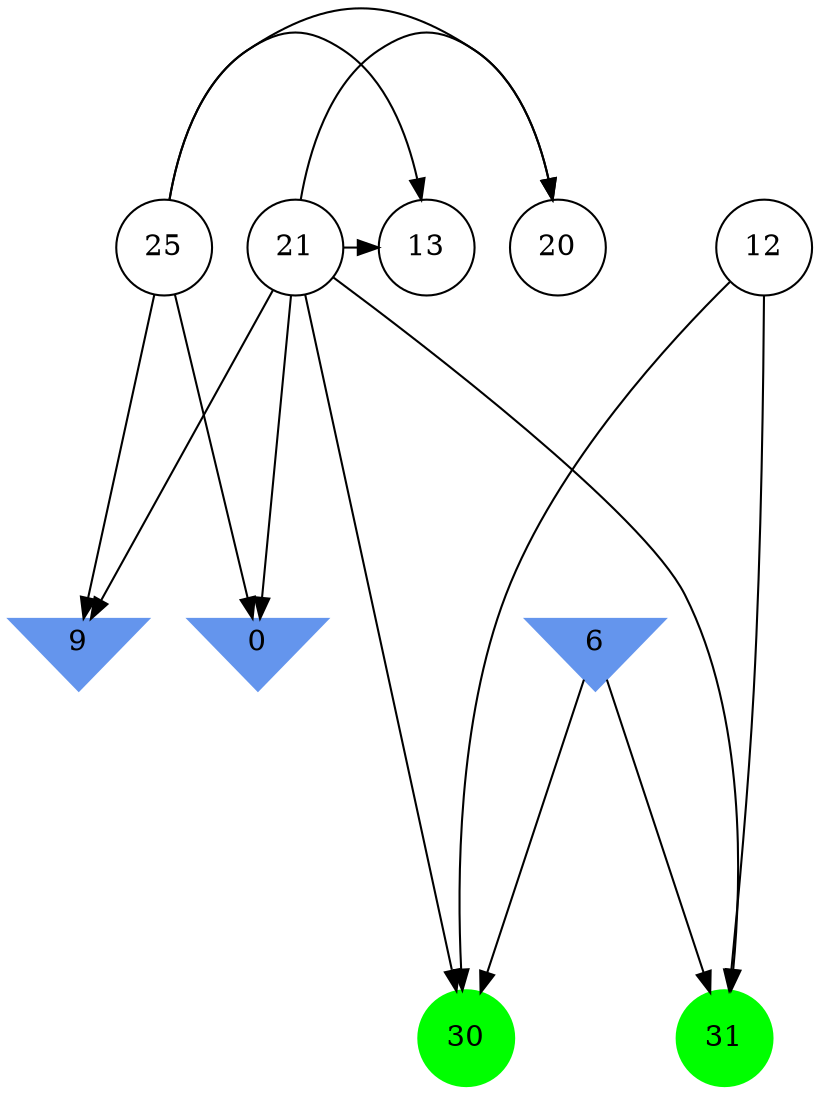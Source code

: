 digraph brain {
	ranksep=2.0;
	0 [shape=invtriangle,style=filled,color=cornflowerblue];
	6 [shape=invtriangle,style=filled,color=cornflowerblue];
	9 [shape=invtriangle,style=filled,color=cornflowerblue];
	12 [shape=circle,color=black];
	13 [shape=circle,color=black];
	20 [shape=circle,color=black];
	21 [shape=circle,color=black];
	25 [shape=circle,color=black];
	30 [shape=circle,style=filled,color=green];
	31 [shape=circle,style=filled,color=green];
	21	->	9;
	21	->	0;
	21	->	20;
	21	->	13;
	25	->	9;
	25	->	0;
	25	->	20;
	25	->	13;
	6	->	31;
	6	->	30;
	12	->	31;
	12	->	30;
	21	->	31;
	21	->	30;
	{ rank=same; 0; 6; 9; }
	{ rank=same; 12; 13; 20; 21; 25; }
	{ rank=same; 30; 31; }
}

